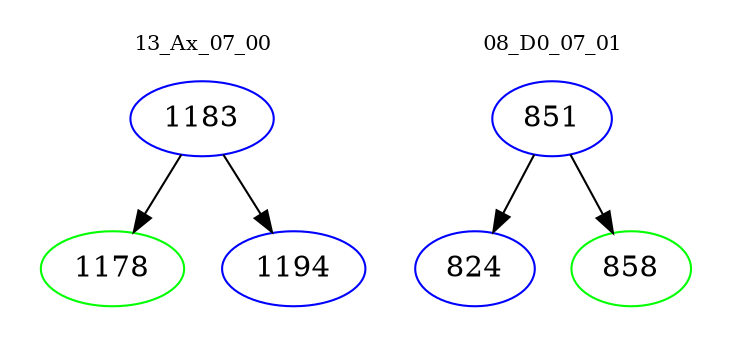 digraph{
subgraph cluster_0 {
color = white
label = "13_Ax_07_00";
fontsize=10;
T0_1183 [label="1183", color="blue"]
T0_1183 -> T0_1178 [color="black"]
T0_1178 [label="1178", color="green"]
T0_1183 -> T0_1194 [color="black"]
T0_1194 [label="1194", color="blue"]
}
subgraph cluster_1 {
color = white
label = "08_D0_07_01";
fontsize=10;
T1_851 [label="851", color="blue"]
T1_851 -> T1_824 [color="black"]
T1_824 [label="824", color="blue"]
T1_851 -> T1_858 [color="black"]
T1_858 [label="858", color="green"]
}
}
